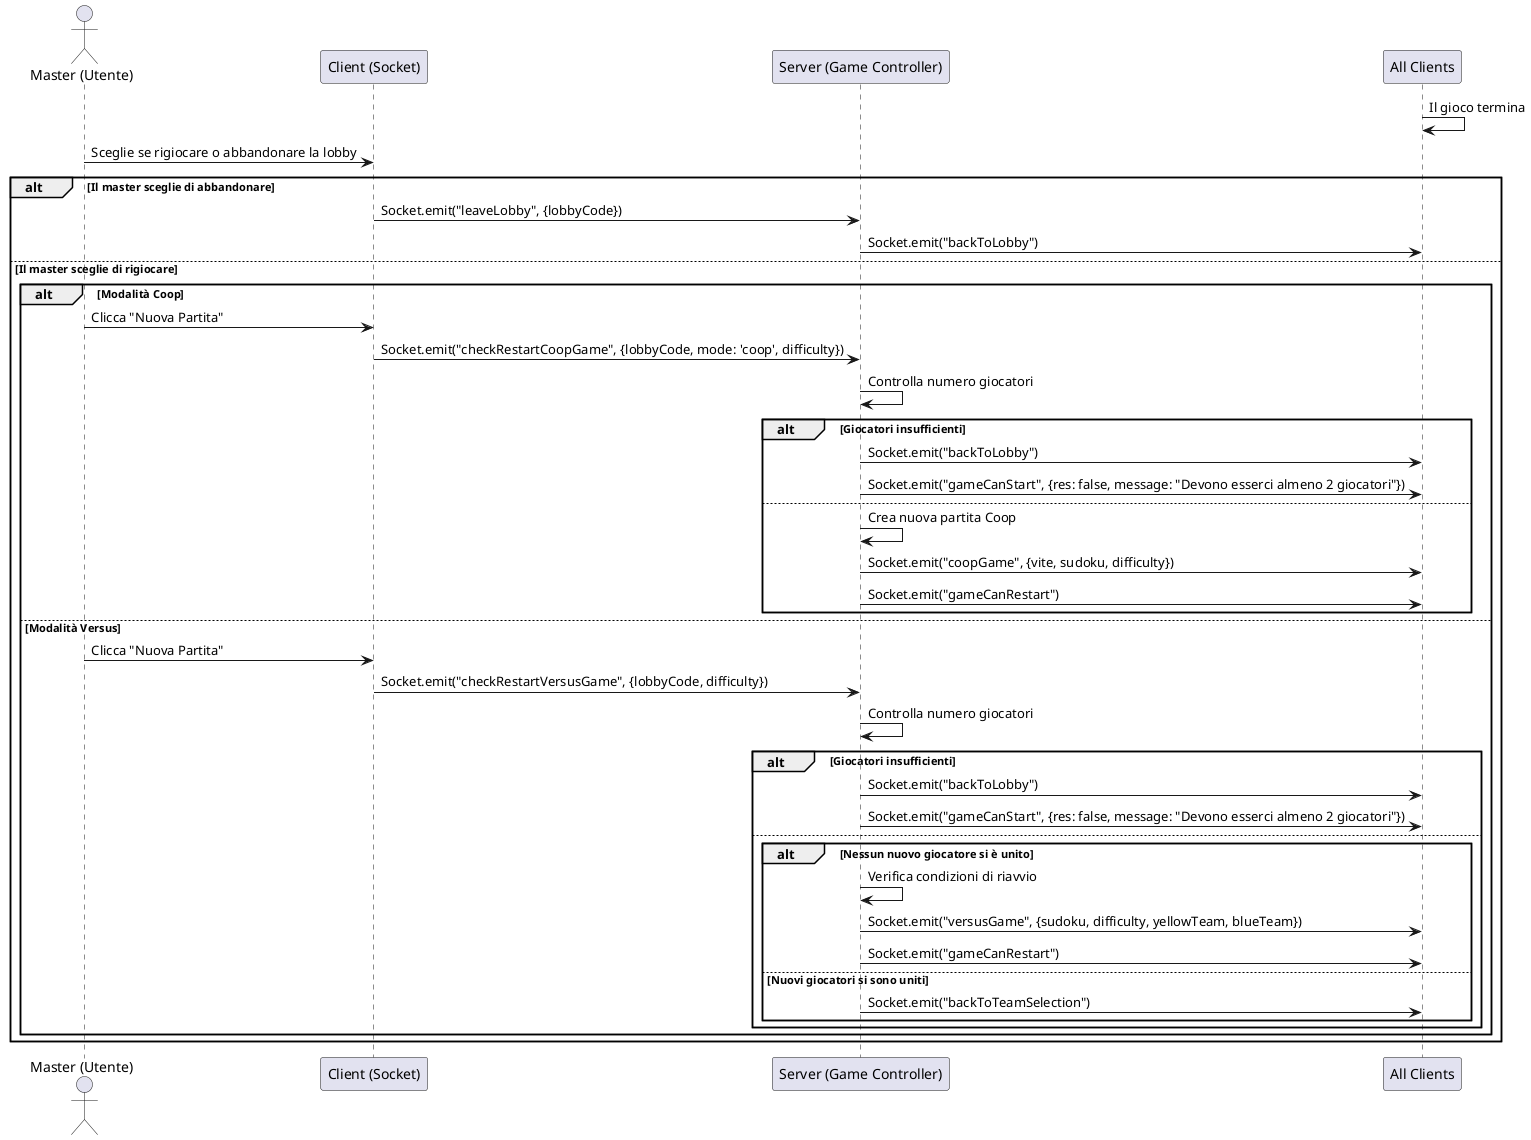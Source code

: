 @startuml MultiplayerEndGame
actor "Master (Utente)" as M
participant "Client (Socket)" as C
participant "Server (Game Controller)" as S
participant "All Clients" as AC

AC -> AC : Il gioco termina

M -> C : Sceglie se rigiocare o abbandonare la lobby
alt Il master sceglie di abbandonare
    C -> S : Socket.emit("leaveLobby", {lobbyCode})
    S -> AC : Socket.emit("backToLobby")
else Il master sceglie di rigiocare
    alt Modalità Coop
        M -> C : Clicca "Nuova Partita"
        C -> S : Socket.emit("checkRestartCoopGame", {lobbyCode, mode: 'coop', difficulty})
        S -> S : Controlla numero giocatori
        alt Giocatori insufficienti
            S -> AC : Socket.emit("backToLobby")
            S -> AC : Socket.emit("gameCanStart", {res: false, message: "Devono esserci almeno 2 giocatori"})
        else
            S -> S : Crea nuova partita Coop
            S -> AC : Socket.emit("coopGame", {vite, sudoku, difficulty})
            S -> AC : Socket.emit("gameCanRestart")
        end
    else Modalità Versus
        M -> C : Clicca "Nuova Partita"
        C -> S : Socket.emit("checkRestartVersusGame", {lobbyCode, difficulty})
        S -> S : Controlla numero giocatori
        alt Giocatori insufficienti
            S -> AC : Socket.emit("backToLobby")
            S -> AC : Socket.emit("gameCanStart", {res: false, message: "Devono esserci almeno 2 giocatori"})
        else
            alt Nessun nuovo giocatore si è unito
                S -> S : Verifica condizioni di riavvio
                S -> AC : Socket.emit("versusGame", {sudoku, difficulty, yellowTeam, blueTeam})
                S -> AC : Socket.emit("gameCanRestart")
            else Nuovi giocatori si sono uniti
                S -> AC : Socket.emit("backToTeamSelection")
            end
        end
    end
end

@enduml
